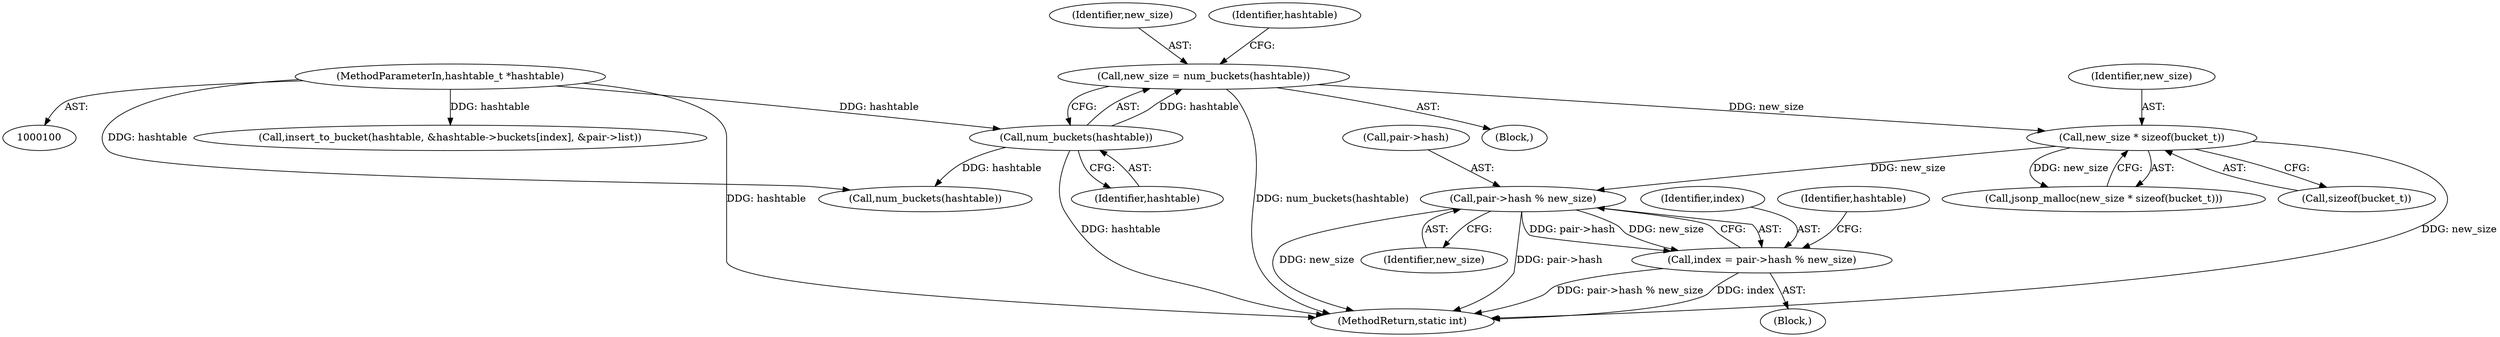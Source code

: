 digraph "0_jansson_8f80c2d83808150724d31793e6ade92749b1faa4_2@pointer" {
"1000203" [label="(Call,pair->hash % new_size)"];
"1000126" [label="(Call,new_size * sizeof(bucket_t))"];
"1000117" [label="(Call,new_size = num_buckets(hashtable))"];
"1000119" [label="(Call,num_buckets(hashtable))"];
"1000101" [label="(MethodParameterIn,hashtable_t *hashtable)"];
"1000201" [label="(Call,index = pair->hash % new_size)"];
"1000117" [label="(Call,new_size = num_buckets(hashtable))"];
"1000203" [label="(Call,pair->hash % new_size)"];
"1000101" [label="(MethodParameterIn,hashtable_t *hashtable)"];
"1000119" [label="(Call,num_buckets(hashtable))"];
"1000209" [label="(Identifier,hashtable)"];
"1000204" [label="(Call,pair->hash)"];
"1000144" [label="(Call,num_buckets(hashtable))"];
"1000201" [label="(Call,index = pair->hash % new_size)"];
"1000118" [label="(Identifier,new_size)"];
"1000222" [label="(MethodReturn,static int)"];
"1000127" [label="(Identifier,new_size)"];
"1000202" [label="(Identifier,index)"];
"1000102" [label="(Block,)"];
"1000208" [label="(Call,insert_to_bucket(hashtable, &hashtable->buckets[index], &pair->list))"];
"1000125" [label="(Call,jsonp_malloc(new_size * sizeof(bucket_t)))"];
"1000207" [label="(Identifier,new_size)"];
"1000120" [label="(Identifier,hashtable)"];
"1000191" [label="(Block,)"];
"1000123" [label="(Identifier,hashtable)"];
"1000126" [label="(Call,new_size * sizeof(bucket_t))"];
"1000128" [label="(Call,sizeof(bucket_t))"];
"1000203" -> "1000201"  [label="AST: "];
"1000203" -> "1000207"  [label="CFG: "];
"1000204" -> "1000203"  [label="AST: "];
"1000207" -> "1000203"  [label="AST: "];
"1000201" -> "1000203"  [label="CFG: "];
"1000203" -> "1000222"  [label="DDG: new_size"];
"1000203" -> "1000222"  [label="DDG: pair->hash"];
"1000203" -> "1000201"  [label="DDG: pair->hash"];
"1000203" -> "1000201"  [label="DDG: new_size"];
"1000126" -> "1000203"  [label="DDG: new_size"];
"1000126" -> "1000125"  [label="AST: "];
"1000126" -> "1000128"  [label="CFG: "];
"1000127" -> "1000126"  [label="AST: "];
"1000128" -> "1000126"  [label="AST: "];
"1000125" -> "1000126"  [label="CFG: "];
"1000126" -> "1000222"  [label="DDG: new_size"];
"1000126" -> "1000125"  [label="DDG: new_size"];
"1000117" -> "1000126"  [label="DDG: new_size"];
"1000117" -> "1000102"  [label="AST: "];
"1000117" -> "1000119"  [label="CFG: "];
"1000118" -> "1000117"  [label="AST: "];
"1000119" -> "1000117"  [label="AST: "];
"1000123" -> "1000117"  [label="CFG: "];
"1000117" -> "1000222"  [label="DDG: num_buckets(hashtable)"];
"1000119" -> "1000117"  [label="DDG: hashtable"];
"1000119" -> "1000120"  [label="CFG: "];
"1000120" -> "1000119"  [label="AST: "];
"1000119" -> "1000222"  [label="DDG: hashtable"];
"1000101" -> "1000119"  [label="DDG: hashtable"];
"1000119" -> "1000144"  [label="DDG: hashtable"];
"1000101" -> "1000100"  [label="AST: "];
"1000101" -> "1000222"  [label="DDG: hashtable"];
"1000101" -> "1000144"  [label="DDG: hashtable"];
"1000101" -> "1000208"  [label="DDG: hashtable"];
"1000201" -> "1000191"  [label="AST: "];
"1000202" -> "1000201"  [label="AST: "];
"1000209" -> "1000201"  [label="CFG: "];
"1000201" -> "1000222"  [label="DDG: pair->hash % new_size"];
"1000201" -> "1000222"  [label="DDG: index"];
}

